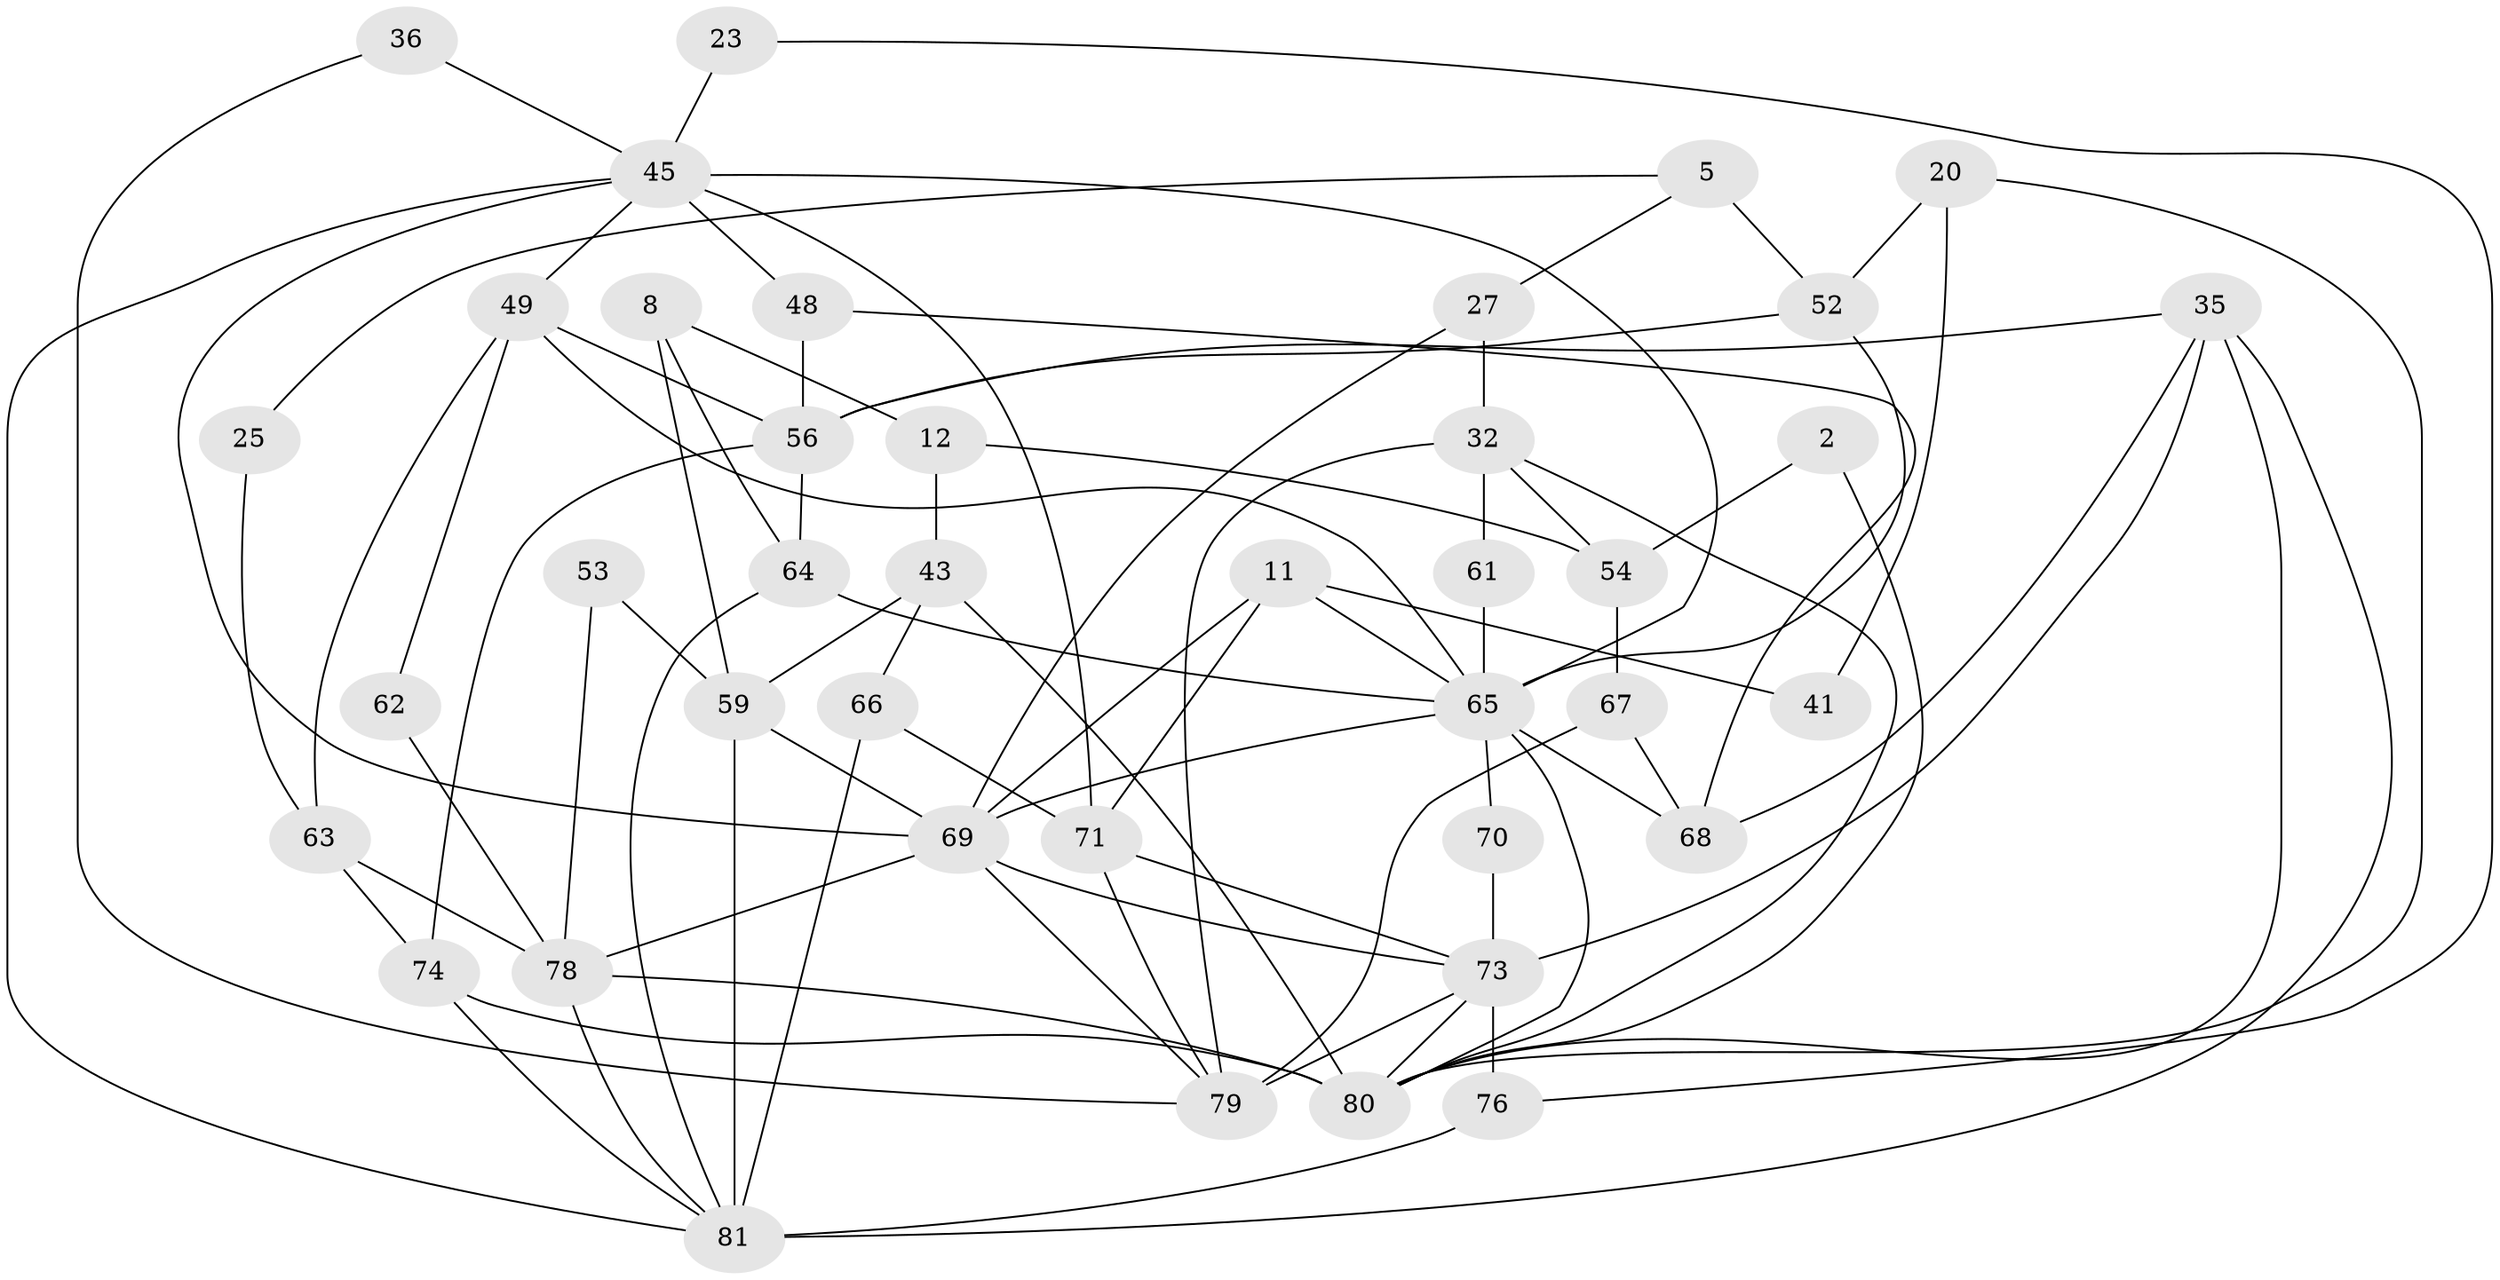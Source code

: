 // original degree distribution, {4: 0.18518518518518517, 2: 0.12345679012345678, 5: 0.2962962962962963, 3: 0.30864197530864196, 6: 0.037037037037037035, 8: 0.037037037037037035, 7: 0.012345679012345678}
// Generated by graph-tools (version 1.1) at 2025/49/03/09/25 04:49:29]
// undirected, 40 vertices, 85 edges
graph export_dot {
graph [start="1"]
  node [color=gray90,style=filled];
  2;
  5;
  8;
  11;
  12;
  20;
  23;
  25;
  27;
  32;
  35 [super="+33"];
  36;
  41;
  43;
  45 [super="+13"];
  48;
  49 [super="+29"];
  52 [super="+22"];
  53 [super="+21"];
  54;
  56 [super="+4+19"];
  59 [super="+30+28"];
  61;
  62;
  63;
  64 [super="+3"];
  65 [super="+7+60+51"];
  66;
  67 [super="+42"];
  68;
  69 [super="+1+46+55"];
  70;
  71 [super="+18"];
  73 [super="+34"];
  74 [super="+10+44"];
  76 [super="+24+26"];
  78 [super="+39+58+72"];
  79 [super="+37+77"];
  80 [super="+47+75"];
  81 [super="+38+16+50"];
  2 -- 80;
  2 -- 54;
  5 -- 52 [weight=2];
  5 -- 27;
  5 -- 25;
  8 -- 59;
  8 -- 12;
  8 -- 64 [weight=2];
  11 -- 41;
  11 -- 71 [weight=2];
  11 -- 69;
  11 -- 65;
  12 -- 43;
  12 -- 54;
  20 -- 41;
  20 -- 52 [weight=2];
  20 -- 80;
  23 -- 76;
  23 -- 45;
  25 -- 63;
  27 -- 69;
  27 -- 32;
  32 -- 79 [weight=3];
  32 -- 54;
  32 -- 61;
  32 -- 80 [weight=2];
  35 -- 73 [weight=2];
  35 -- 80 [weight=2];
  35 -- 68;
  35 -- 81;
  35 -- 56 [weight=3];
  36 -- 45;
  36 -- 79;
  43 -- 66;
  43 -- 80 [weight=2];
  43 -- 59;
  45 -- 48;
  45 -- 49 [weight=2];
  45 -- 65;
  45 -- 71 [weight=2];
  45 -- 81;
  45 -- 69;
  48 -- 68;
  48 -- 56;
  49 -- 62;
  49 -- 63;
  49 -- 56;
  49 -- 65;
  52 -- 56 [weight=2];
  52 -- 65;
  53 -- 78 [weight=3];
  53 -- 59 [weight=3];
  54 -- 67 [weight=2];
  56 -- 74;
  56 -- 64 [weight=2];
  59 -- 81 [weight=2];
  59 -- 69 [weight=2];
  61 -- 65;
  62 -- 78;
  63 -- 74;
  63 -- 78 [weight=2];
  64 -- 81;
  64 -- 65;
  65 -- 68 [weight=2];
  65 -- 70 [weight=2];
  65 -- 80;
  65 -- 69 [weight=2];
  66 -- 81;
  66 -- 71;
  67 -- 68;
  67 -- 79;
  69 -- 79;
  69 -- 78 [weight=3];
  69 -- 73 [weight=2];
  70 -- 73;
  71 -- 79;
  71 -- 73;
  73 -- 76 [weight=3];
  73 -- 80;
  73 -- 79;
  74 -- 80 [weight=2];
  74 -- 81;
  76 -- 81 [weight=2];
  78 -- 80 [weight=3];
  78 -- 81;
}
